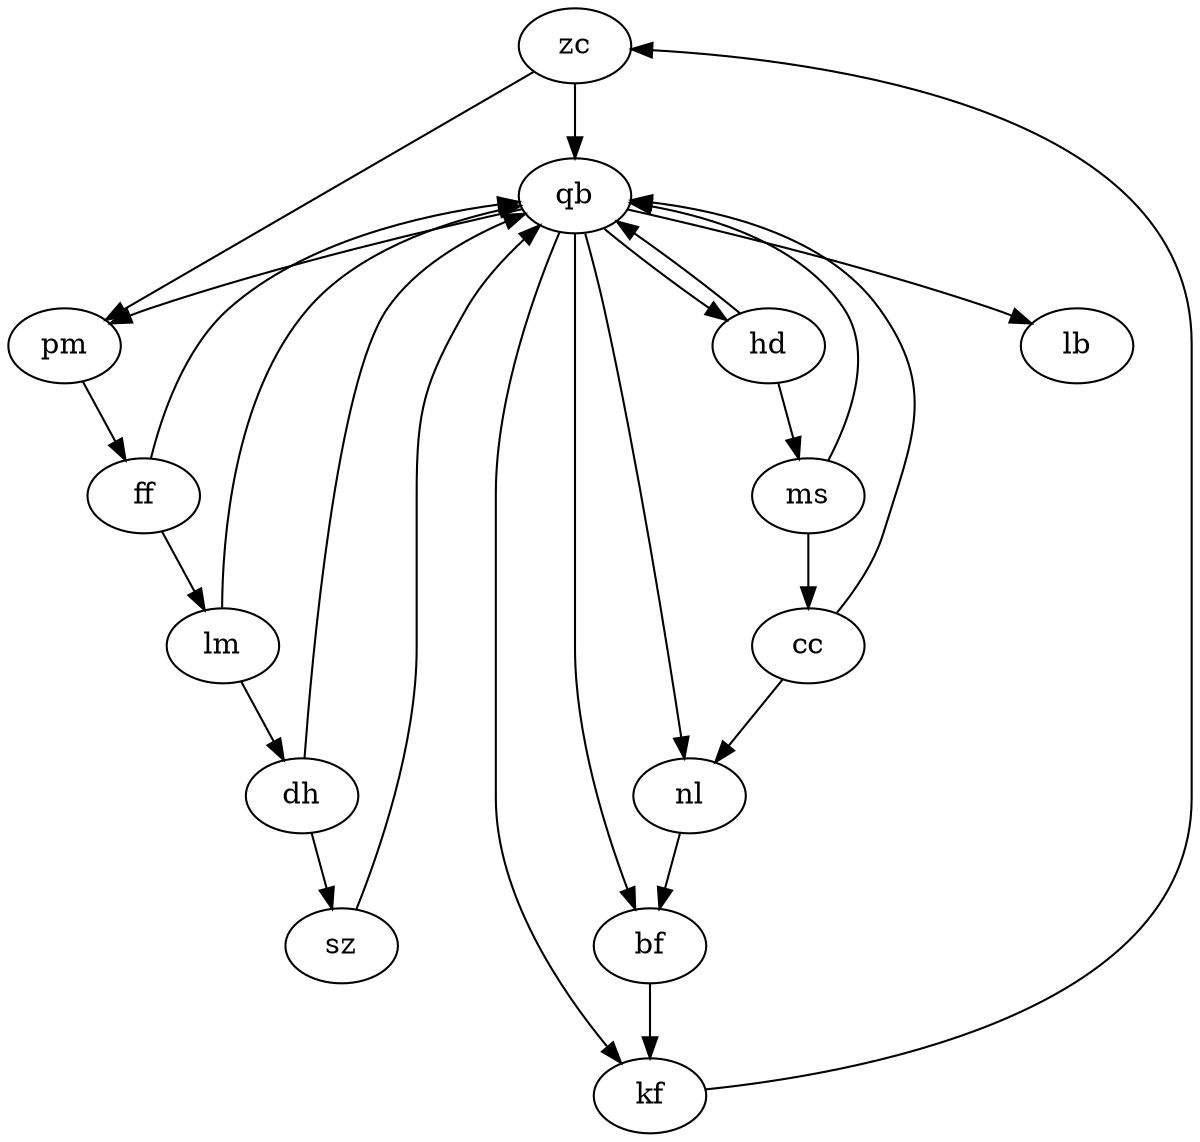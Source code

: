 digraph {
zc -> qb;
zc -> pm;
qb -> bf;
qb -> kf;
qb -> hd;
qb -> nl;
qb -> pm;
qb -> lb;
hd -> ms;
hd -> qb;
pm -> ff;
ff -> qb;
ff -> lm;
ms -> qb;
ms -> cc;
lm -> dh;
lm -> qb;
dh -> sz;
dh -> qb;
sz -> qb;
kf -> zc;
bf -> kf;
cc -> qb;
cc -> nl;
nl -> bf;
}
